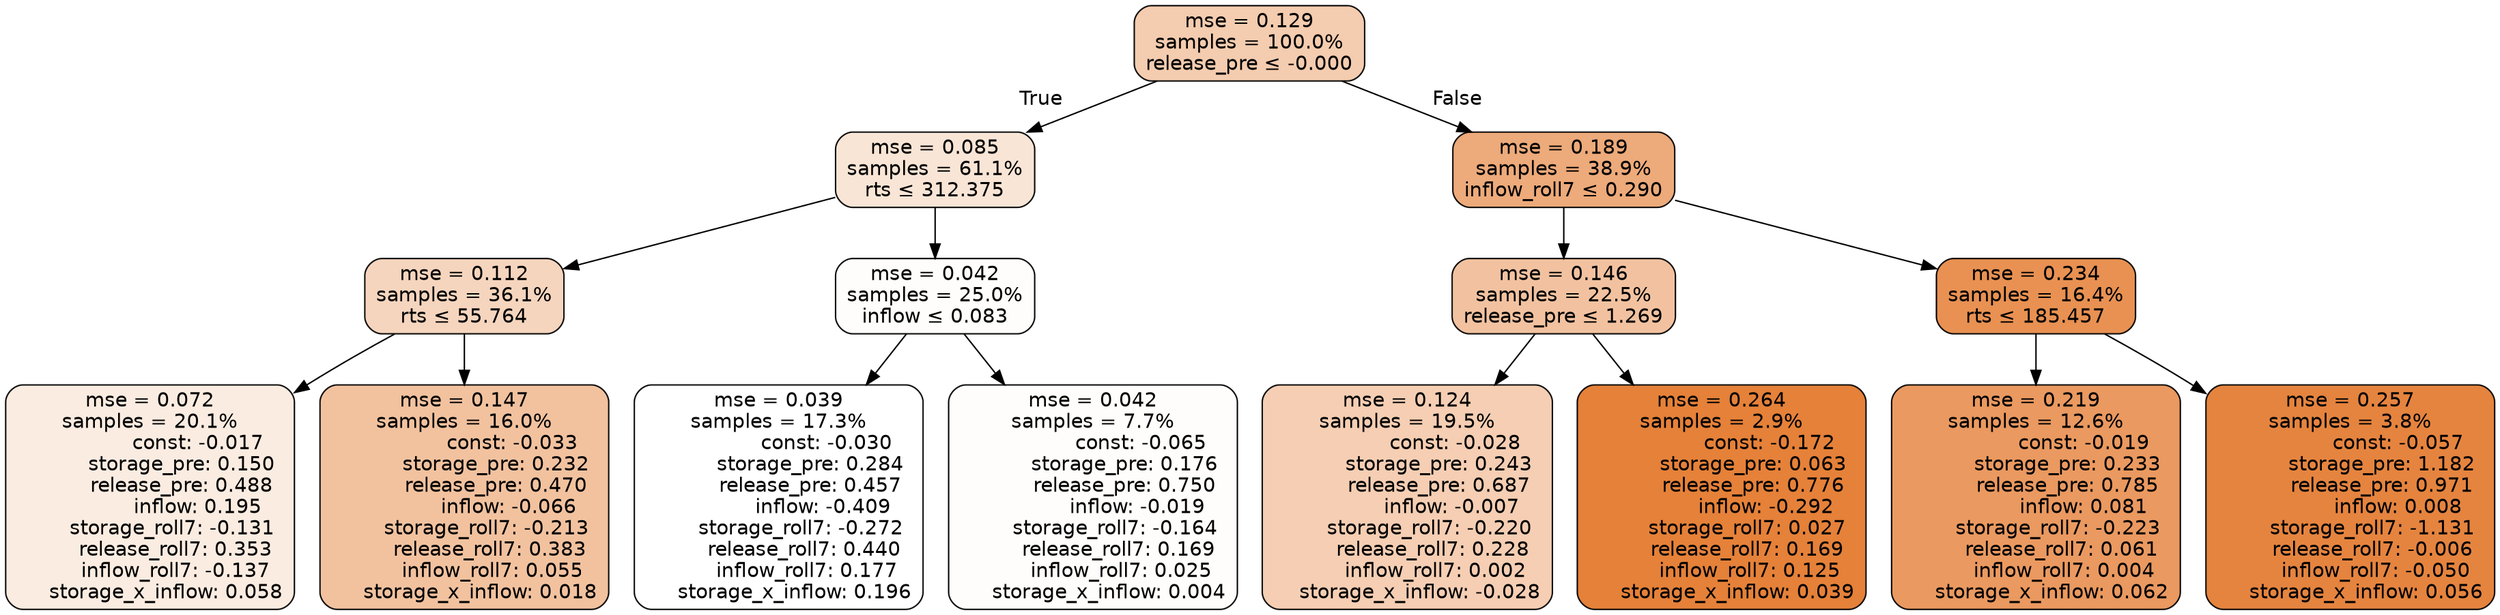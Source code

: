 digraph tree {
bgcolor="transparent"
node [shape=rectangle, style="filled, rounded", color="black", fontname=helvetica] ;
edge [fontname=helvetica] ;
	"0" [label="mse = 0.129
samples = 100.0%
release_pre &le; -0.000", fillcolor="#f4ccaf"]
	"1" [label="mse = 0.085
samples = 61.1%
rts &le; 312.375", fillcolor="#f9e5d6"]
	"2" [label="mse = 0.112
samples = 36.1%
rts &le; 55.764", fillcolor="#f6d5be"]
	"3" [label="mse = 0.072
samples = 20.1%
               const: -0.017
          storage_pre: 0.150
          release_pre: 0.488
               inflow: 0.195
       storage_roll7: -0.131
        release_roll7: 0.353
        inflow_roll7: -0.137
     storage_x_inflow: 0.058", fillcolor="#fbece1"]
	"4" [label="mse = 0.147
samples = 16.0%
               const: -0.033
          storage_pre: 0.232
          release_pre: 0.470
              inflow: -0.066
       storage_roll7: -0.213
        release_roll7: 0.383
         inflow_roll7: 0.055
     storage_x_inflow: 0.018", fillcolor="#f2c29f"]
	"5" [label="mse = 0.042
samples = 25.0%
inflow &le; 0.083", fillcolor="#fefdfb"]
	"6" [label="mse = 0.039
samples = 17.3%
               const: -0.030
          storage_pre: 0.284
          release_pre: 0.457
              inflow: -0.409
       storage_roll7: -0.272
        release_roll7: 0.440
         inflow_roll7: 0.177
     storage_x_inflow: 0.196", fillcolor="#ffffff"]
	"7" [label="mse = 0.042
samples = 7.7%
               const: -0.065
          storage_pre: 0.176
          release_pre: 0.750
              inflow: -0.019
       storage_roll7: -0.164
        release_roll7: 0.169
         inflow_roll7: 0.025
     storage_x_inflow: 0.004", fillcolor="#fefdfc"]
	"8" [label="mse = 0.189
samples = 38.9%
inflow_roll7 &le; 0.290", fillcolor="#edaa7a"]
	"9" [label="mse = 0.146
samples = 22.5%
release_pre &le; 1.269", fillcolor="#f2c2a0"]
	"10" [label="mse = 0.124
samples = 19.5%
               const: -0.028
          storage_pre: 0.243
          release_pre: 0.687
              inflow: -0.007
       storage_roll7: -0.220
        release_roll7: 0.228
         inflow_roll7: 0.002
    storage_x_inflow: -0.028", fillcolor="#f5ceb3"]
	"11" [label="mse = 0.264
samples = 2.9%
               const: -0.172
          storage_pre: 0.063
          release_pre: 0.776
              inflow: -0.292
        storage_roll7: 0.027
        release_roll7: 0.169
         inflow_roll7: 0.125
     storage_x_inflow: 0.039", fillcolor="#e58139"]
	"12" [label="mse = 0.234
samples = 16.4%
rts &le; 185.457", fillcolor="#e89152"]
	"13" [label="mse = 0.219
samples = 12.6%
               const: -0.019
          storage_pre: 0.233
          release_pre: 0.785
               inflow: 0.081
       storage_roll7: -0.223
        release_roll7: 0.061
         inflow_roll7: 0.004
     storage_x_inflow: 0.062", fillcolor="#ea9960"]
	"14" [label="mse = 0.257
samples = 3.8%
               const: -0.057
          storage_pre: 1.182
          release_pre: 0.971
               inflow: 0.008
       storage_roll7: -1.131
       release_roll7: -0.006
        inflow_roll7: -0.050
     storage_x_inflow: 0.056", fillcolor="#e5843f"]

	"0" -> "1" [labeldistance=2.5, labelangle=45, headlabel="True"]
	"1" -> "2"
	"2" -> "3"
	"2" -> "4"
	"1" -> "5"
	"5" -> "6"
	"5" -> "7"
	"0" -> "8" [labeldistance=2.5, labelangle=-45, headlabel="False"]
	"8" -> "9"
	"9" -> "10"
	"9" -> "11"
	"8" -> "12"
	"12" -> "13"
	"12" -> "14"
}